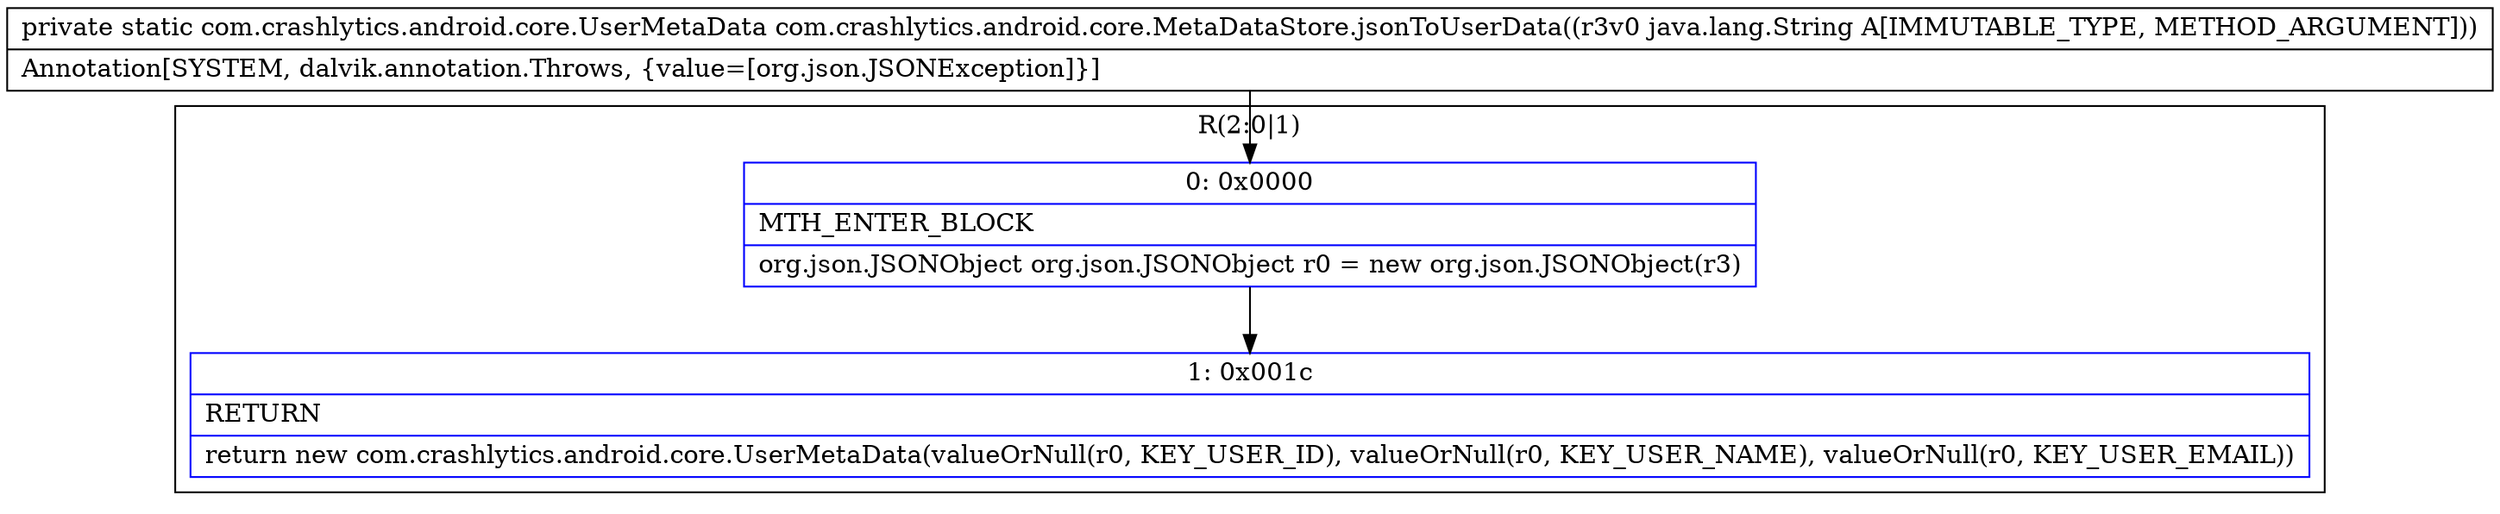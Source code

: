 digraph "CFG forcom.crashlytics.android.core.MetaDataStore.jsonToUserData(Ljava\/lang\/String;)Lcom\/crashlytics\/android\/core\/UserMetaData;" {
subgraph cluster_Region_1868259751 {
label = "R(2:0|1)";
node [shape=record,color=blue];
Node_0 [shape=record,label="{0\:\ 0x0000|MTH_ENTER_BLOCK\l|org.json.JSONObject org.json.JSONObject r0 = new org.json.JSONObject(r3)\l}"];
Node_1 [shape=record,label="{1\:\ 0x001c|RETURN\l|return new com.crashlytics.android.core.UserMetaData(valueOrNull(r0, KEY_USER_ID), valueOrNull(r0, KEY_USER_NAME), valueOrNull(r0, KEY_USER_EMAIL))\l}"];
}
MethodNode[shape=record,label="{private static com.crashlytics.android.core.UserMetaData com.crashlytics.android.core.MetaDataStore.jsonToUserData((r3v0 java.lang.String A[IMMUTABLE_TYPE, METHOD_ARGUMENT]))  | Annotation[SYSTEM, dalvik.annotation.Throws, \{value=[org.json.JSONException]\}]\l}"];
MethodNode -> Node_0;
Node_0 -> Node_1;
}

